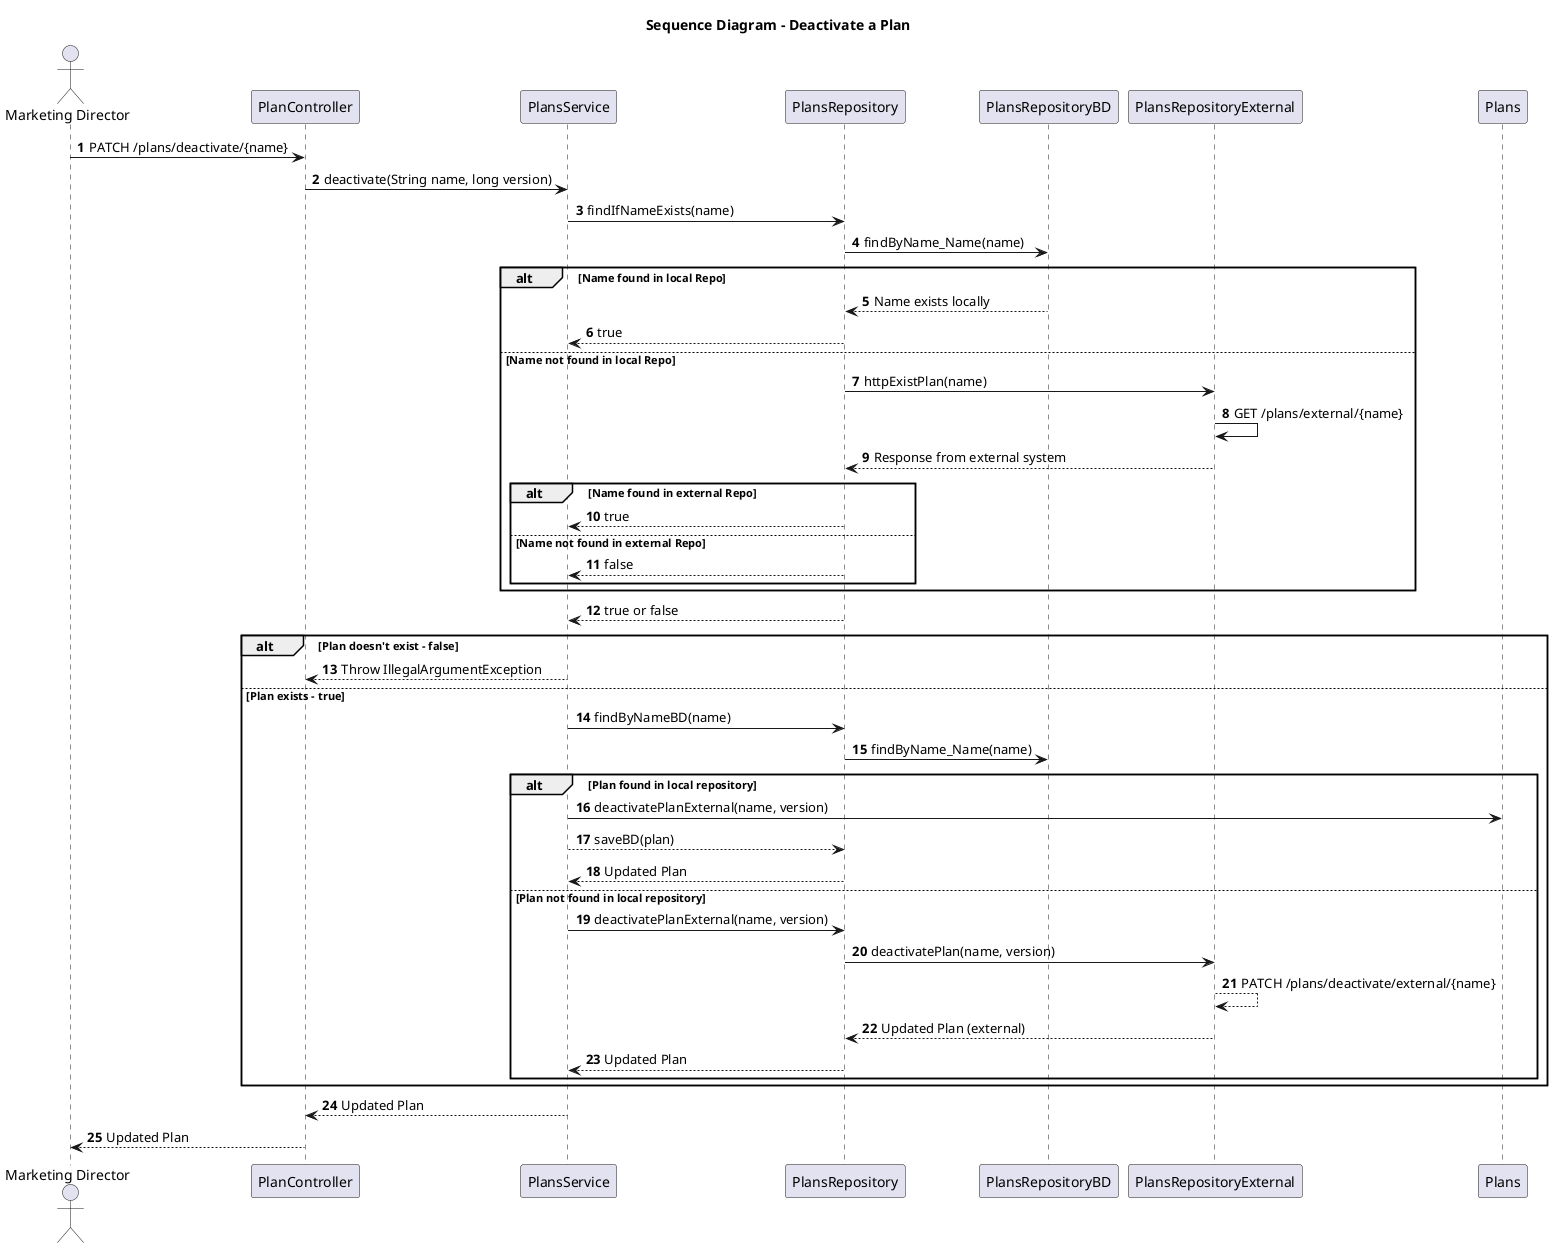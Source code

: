 @startuml
'autocomplete on
autonumber

title Sequence Diagram - Deactivate a Plan

Actor "Marketing Director" as Ac
participant "PlanController" as Ctrl
participant "PlansService" as Serv
participant "PlansRepository" as Repo
participant "PlansRepositoryBD" as RepoBD
participant "PlansRepositoryExternal" as RepoExternal
participant "Plans" as Plan

Ac -> Ctrl: PATCH /plans/deactivate/{name}
Ctrl -> Serv: deactivate(String name, long version)

Serv -> Repo: findIfNameExists(name)
Repo -> RepoBD: findByName_Name(name)
alt Name found in local Repo
    RepoBD --> Repo: Name exists locally
    Repo --> Serv: true
else Name not found in local Repo
    Repo -> RepoExternal: httpExistPlan(name)
    RepoExternal -> RepoExternal: GET /plans/external/{name}
    RepoExternal --> Repo: Response from external system
    alt Name found in external Repo
        Repo --> Serv: true
    else Name not found in external Repo
        Repo --> Serv: false
    end
end

Repo --> Serv: true or false
alt Plan doesn't exist - false
    Serv --> Ctrl: Throw IllegalArgumentException
else Plan exists - true
    Serv -> Repo: findByNameBD(name)
    Repo -> RepoBD: findByName_Name(name)
    alt Plan found in local repository
        Serv -> Plan: deactivatePlanExternal(name, version)
        Serv --> Repo: saveBD(plan)
        Repo --> Serv: Updated Plan
    else Plan not found in local repository
        Serv -> Repo: deactivatePlanExternal(name, version)
        Repo -> RepoExternal: deactivatePlan(name, version)
        RepoExternal --> RepoExternal: PATCH /plans/deactivate/external/{name}
        RepoExternal --> Repo: Updated Plan (external)
        Repo --> Serv: Updated Plan
    end
end

Serv --> Ctrl: Updated Plan
Ctrl --> Ac: Updated Plan

@enduml
